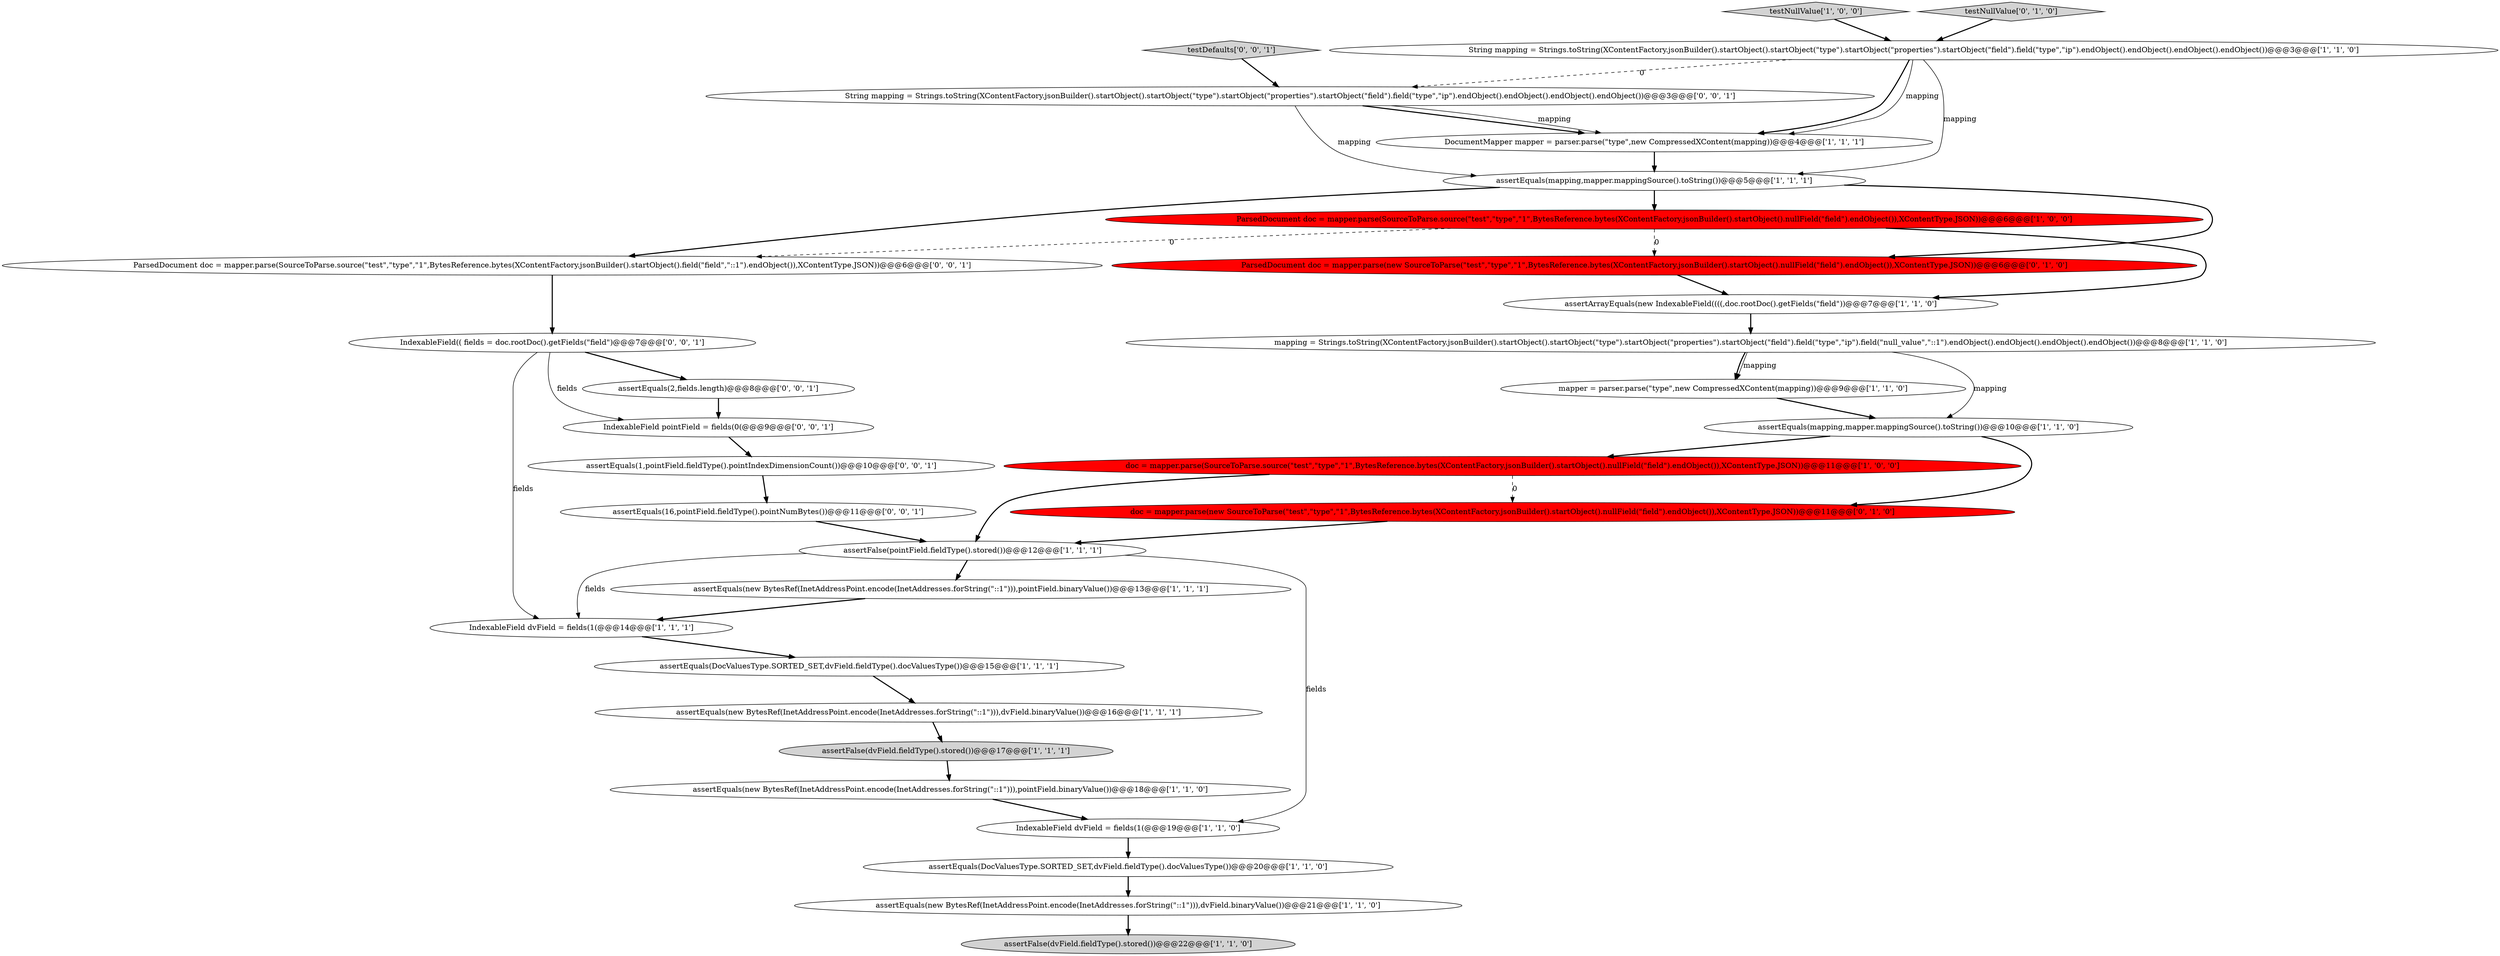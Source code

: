 digraph {
15 [style = filled, label = "ParsedDocument doc = mapper.parse(SourceToParse.source(\"test\",\"type\",\"1\",BytesReference.bytes(XContentFactory.jsonBuilder().startObject().nullField(\"field\").endObject()),XContentType.JSON))@@@6@@@['1', '0', '0']", fillcolor = red, shape = ellipse image = "AAA1AAABBB1BBB"];
24 [style = filled, label = "IndexableField(( fields = doc.rootDoc().getFields(\"field\")@@@7@@@['0', '0', '1']", fillcolor = white, shape = ellipse image = "AAA0AAABBB3BBB"];
19 [style = filled, label = "doc = mapper.parse(SourceToParse.source(\"test\",\"type\",\"1\",BytesReference.bytes(XContentFactory.jsonBuilder().startObject().nullField(\"field\").endObject()),XContentType.JSON))@@@11@@@['1', '0', '0']", fillcolor = red, shape = ellipse image = "AAA1AAABBB1BBB"];
7 [style = filled, label = "mapping = Strings.toString(XContentFactory.jsonBuilder().startObject().startObject(\"type\").startObject(\"properties\").startObject(\"field\").field(\"type\",\"ip\").field(\"null_value\",\"::1\").endObject().endObject().endObject().endObject())@@@8@@@['1', '1', '0']", fillcolor = white, shape = ellipse image = "AAA0AAABBB1BBB"];
5 [style = filled, label = "IndexableField dvField = fields(1(@@@19@@@['1', '1', '0']", fillcolor = white, shape = ellipse image = "AAA0AAABBB1BBB"];
1 [style = filled, label = "assertFalse(dvField.fieldType().stored())@@@17@@@['1', '1', '1']", fillcolor = lightgray, shape = ellipse image = "AAA0AAABBB1BBB"];
12 [style = filled, label = "assertArrayEquals(new IndexableField((((,doc.rootDoc().getFields(\"field\"))@@@7@@@['1', '1', '0']", fillcolor = white, shape = ellipse image = "AAA0AAABBB1BBB"];
18 [style = filled, label = "assertEquals(new BytesRef(InetAddressPoint.encode(InetAddresses.forString(\"::1\"))),pointField.binaryValue())@@@13@@@['1', '1', '1']", fillcolor = white, shape = ellipse image = "AAA0AAABBB1BBB"];
16 [style = filled, label = "mapper = parser.parse(\"type\",new CompressedXContent(mapping))@@@9@@@['1', '1', '0']", fillcolor = white, shape = ellipse image = "AAA0AAABBB1BBB"];
28 [style = filled, label = "ParsedDocument doc = mapper.parse(SourceToParse.source(\"test\",\"type\",\"1\",BytesReference.bytes(XContentFactory.jsonBuilder().startObject().field(\"field\",\"::1\").endObject()),XContentType.JSON))@@@6@@@['0', '0', '1']", fillcolor = white, shape = ellipse image = "AAA0AAABBB3BBB"];
20 [style = filled, label = "assertEquals(DocValuesType.SORTED_SET,dvField.fieldType().docValuesType())@@@20@@@['1', '1', '0']", fillcolor = white, shape = ellipse image = "AAA0AAABBB1BBB"];
17 [style = filled, label = "assertEquals(mapping,mapper.mappingSource().toString())@@@10@@@['1', '1', '0']", fillcolor = white, shape = ellipse image = "AAA0AAABBB1BBB"];
4 [style = filled, label = "String mapping = Strings.toString(XContentFactory.jsonBuilder().startObject().startObject(\"type\").startObject(\"properties\").startObject(\"field\").field(\"type\",\"ip\").endObject().endObject().endObject().endObject())@@@3@@@['1', '1', '0']", fillcolor = white, shape = ellipse image = "AAA0AAABBB1BBB"];
11 [style = filled, label = "assertFalse(pointField.fieldType().stored())@@@12@@@['1', '1', '1']", fillcolor = white, shape = ellipse image = "AAA0AAABBB1BBB"];
29 [style = filled, label = "IndexableField pointField = fields(0(@@@9@@@['0', '0', '1']", fillcolor = white, shape = ellipse image = "AAA0AAABBB3BBB"];
21 [style = filled, label = "ParsedDocument doc = mapper.parse(new SourceToParse(\"test\",\"type\",\"1\",BytesReference.bytes(XContentFactory.jsonBuilder().startObject().nullField(\"field\").endObject()),XContentType.JSON))@@@6@@@['0', '1', '0']", fillcolor = red, shape = ellipse image = "AAA1AAABBB2BBB"];
0 [style = filled, label = "assertEquals(DocValuesType.SORTED_SET,dvField.fieldType().docValuesType())@@@15@@@['1', '1', '1']", fillcolor = white, shape = ellipse image = "AAA0AAABBB1BBB"];
25 [style = filled, label = "assertEquals(2,fields.length)@@@8@@@['0', '0', '1']", fillcolor = white, shape = ellipse image = "AAA0AAABBB3BBB"];
13 [style = filled, label = "IndexableField dvField = fields(1(@@@14@@@['1', '1', '1']", fillcolor = white, shape = ellipse image = "AAA0AAABBB1BBB"];
26 [style = filled, label = "String mapping = Strings.toString(XContentFactory.jsonBuilder().startObject().startObject(\"type\").startObject(\"properties\").startObject(\"field\").field(\"type\",\"ip\").endObject().endObject().endObject().endObject())@@@3@@@['0', '0', '1']", fillcolor = white, shape = ellipse image = "AAA0AAABBB3BBB"];
8 [style = filled, label = "assertEquals(new BytesRef(InetAddressPoint.encode(InetAddresses.forString(\"::1\"))),pointField.binaryValue())@@@18@@@['1', '1', '0']", fillcolor = white, shape = ellipse image = "AAA0AAABBB1BBB"];
10 [style = filled, label = "assertEquals(mapping,mapper.mappingSource().toString())@@@5@@@['1', '1', '1']", fillcolor = white, shape = ellipse image = "AAA0AAABBB1BBB"];
14 [style = filled, label = "assertEquals(new BytesRef(InetAddressPoint.encode(InetAddresses.forString(\"::1\"))),dvField.binaryValue())@@@16@@@['1', '1', '1']", fillcolor = white, shape = ellipse image = "AAA0AAABBB1BBB"];
3 [style = filled, label = "testNullValue['1', '0', '0']", fillcolor = lightgray, shape = diamond image = "AAA0AAABBB1BBB"];
27 [style = filled, label = "testDefaults['0', '0', '1']", fillcolor = lightgray, shape = diamond image = "AAA0AAABBB3BBB"];
9 [style = filled, label = "assertEquals(new BytesRef(InetAddressPoint.encode(InetAddresses.forString(\"::1\"))),dvField.binaryValue())@@@21@@@['1', '1', '0']", fillcolor = white, shape = ellipse image = "AAA0AAABBB1BBB"];
23 [style = filled, label = "testNullValue['0', '1', '0']", fillcolor = lightgray, shape = diamond image = "AAA0AAABBB2BBB"];
31 [style = filled, label = "assertEquals(16,pointField.fieldType().pointNumBytes())@@@11@@@['0', '0', '1']", fillcolor = white, shape = ellipse image = "AAA0AAABBB3BBB"];
30 [style = filled, label = "assertEquals(1,pointField.fieldType().pointIndexDimensionCount())@@@10@@@['0', '0', '1']", fillcolor = white, shape = ellipse image = "AAA0AAABBB3BBB"];
2 [style = filled, label = "DocumentMapper mapper = parser.parse(\"type\",new CompressedXContent(mapping))@@@4@@@['1', '1', '1']", fillcolor = white, shape = ellipse image = "AAA0AAABBB1BBB"];
6 [style = filled, label = "assertFalse(dvField.fieldType().stored())@@@22@@@['1', '1', '0']", fillcolor = lightgray, shape = ellipse image = "AAA0AAABBB1BBB"];
22 [style = filled, label = "doc = mapper.parse(new SourceToParse(\"test\",\"type\",\"1\",BytesReference.bytes(XContentFactory.jsonBuilder().startObject().nullField(\"field\").endObject()),XContentType.JSON))@@@11@@@['0', '1', '0']", fillcolor = red, shape = ellipse image = "AAA1AAABBB2BBB"];
1->8 [style = bold, label=""];
10->15 [style = bold, label=""];
10->28 [style = bold, label=""];
15->28 [style = dashed, label="0"];
5->20 [style = bold, label=""];
20->9 [style = bold, label=""];
29->30 [style = bold, label=""];
11->13 [style = solid, label="fields"];
23->4 [style = bold, label=""];
15->21 [style = dashed, label="0"];
19->11 [style = bold, label=""];
4->2 [style = bold, label=""];
16->17 [style = bold, label=""];
10->21 [style = bold, label=""];
25->29 [style = bold, label=""];
4->26 [style = dashed, label="0"];
17->22 [style = bold, label=""];
2->10 [style = bold, label=""];
3->4 [style = bold, label=""];
17->19 [style = bold, label=""];
12->7 [style = bold, label=""];
11->18 [style = bold, label=""];
14->1 [style = bold, label=""];
31->11 [style = bold, label=""];
9->6 [style = bold, label=""];
21->12 [style = bold, label=""];
4->2 [style = solid, label="mapping"];
26->2 [style = bold, label=""];
0->14 [style = bold, label=""];
24->29 [style = solid, label="fields"];
8->5 [style = bold, label=""];
30->31 [style = bold, label=""];
24->25 [style = bold, label=""];
7->16 [style = solid, label="mapping"];
7->16 [style = bold, label=""];
19->22 [style = dashed, label="0"];
18->13 [style = bold, label=""];
28->24 [style = bold, label=""];
13->0 [style = bold, label=""];
11->5 [style = solid, label="fields"];
26->2 [style = solid, label="mapping"];
15->12 [style = bold, label=""];
7->17 [style = solid, label="mapping"];
4->10 [style = solid, label="mapping"];
22->11 [style = bold, label=""];
24->13 [style = solid, label="fields"];
26->10 [style = solid, label="mapping"];
27->26 [style = bold, label=""];
}

